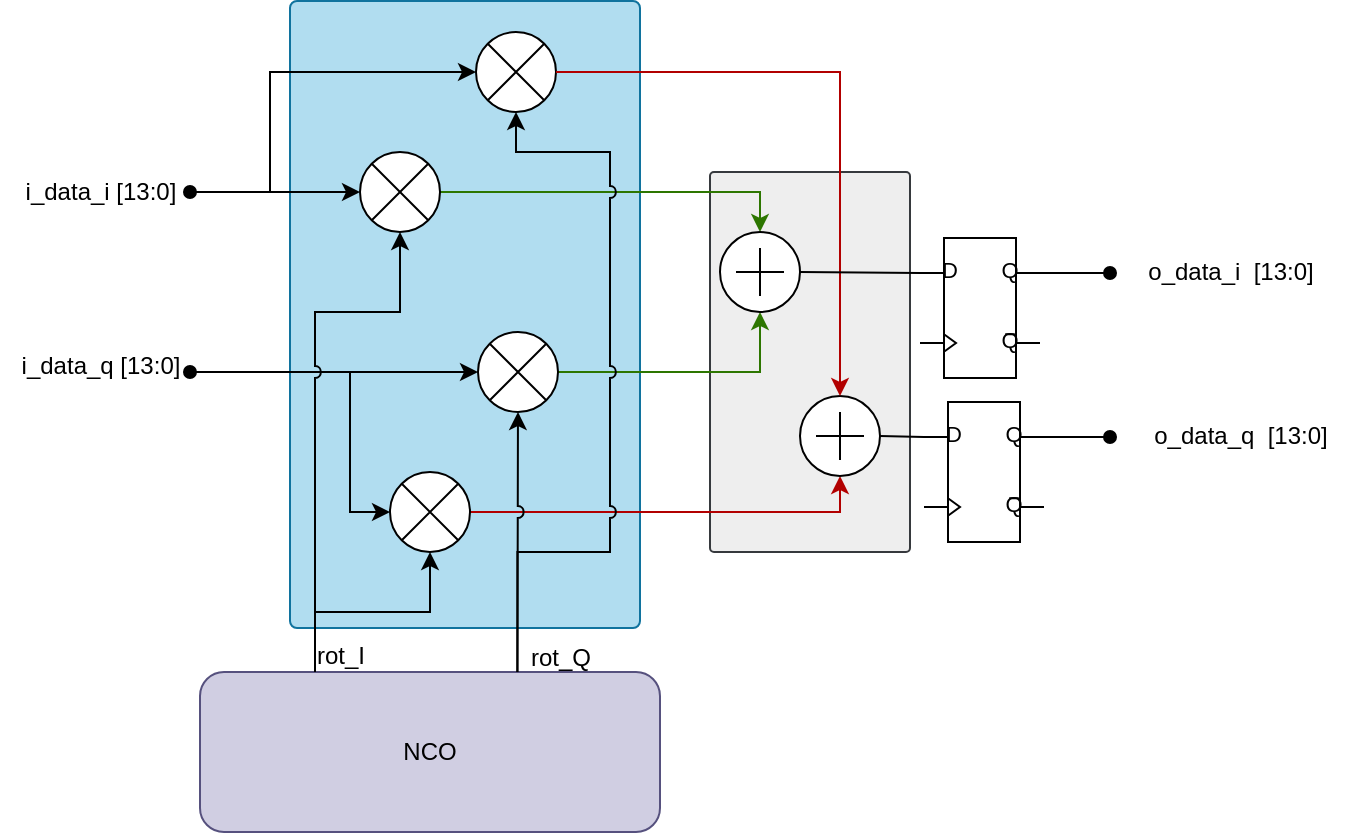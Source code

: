 <mxfile version="24.7.6">
  <diagram name="Σελίδα-1" id="aQn9YRWb4kShxsDwa1Jc">
    <mxGraphModel dx="1646" dy="442" grid="1" gridSize="10" guides="1" tooltips="1" connect="1" arrows="1" fold="1" page="1" pageScale="1" pageWidth="827" pageHeight="1169" math="0" shadow="0">
      <root>
        <mxCell id="0" />
        <mxCell id="1" parent="0" />
        <mxCell id="HRETZstESsku46lB848b-9" value="" style="rounded=1;whiteSpace=wrap;html=1;fillColor=#eeeeee;arcSize=2;strokeColor=#36393d;" vertex="1" parent="1">
          <mxGeometry x="340" y="90" width="100" height="190" as="geometry" />
        </mxCell>
        <mxCell id="HRETZstESsku46lB848b-8" value="" style="rounded=1;whiteSpace=wrap;html=1;fillColor=#b1ddf0;arcSize=2;strokeColor=#10739e;" vertex="1" parent="1">
          <mxGeometry x="130" y="4.5" width="175" height="313.5" as="geometry" />
        </mxCell>
        <mxCell id="lf0ZxVxq9KIGOFlz9IaK-2" value="NCO" style="rounded=1;whiteSpace=wrap;html=1;points=[[0,0,0,0,0],[0,0.25,0,0,0],[0,0.5,0,0,0],[0,0.75,0,0,0],[0,1,0,0,0],[0.25,0,0,0,0],[0.25,1,0,0,0],[0.5,0,0,0,0],[0.5,1,0,0,0],[0.69,0,0,0,0],[0.75,1,0,0,0],[1,0,0,0,0],[1,0.25,0,0,0],[1,0.5,0,0,0],[1,0.75,0,0,0],[1,1,0,0,0]];fillColor=#d0cee2;strokeColor=#56517e;" parent="1" vertex="1">
          <mxGeometry x="85" y="340" width="230" height="80" as="geometry" />
        </mxCell>
        <mxCell id="lf0ZxVxq9KIGOFlz9IaK-33" style="edgeStyle=orthogonalEdgeStyle;rounded=0;orthogonalLoop=1;jettySize=auto;html=1;exitX=1;exitY=0.5;exitDx=0;exitDy=0;exitPerimeter=0;entryX=0.5;entryY=0;entryDx=0;entryDy=0;entryPerimeter=0;fillColor=#60a917;strokeColor=#2D7600;" parent="1" source="lf0ZxVxq9KIGOFlz9IaK-18" target="lf0ZxVxq9KIGOFlz9IaK-40" edge="1">
          <mxGeometry relative="1" as="geometry">
            <mxPoint x="365" y="100" as="targetPoint" />
            <Array as="points">
              <mxPoint x="365" y="100" />
            </Array>
          </mxGeometry>
        </mxCell>
        <mxCell id="lf0ZxVxq9KIGOFlz9IaK-18" value="" style="verticalLabelPosition=bottom;shadow=0;dashed=0;align=center;html=1;verticalAlign=top;shape=mxgraph.electrical.abstract.multiplier;" parent="1" vertex="1">
          <mxGeometry x="165" y="80" width="40" height="40" as="geometry" />
        </mxCell>
        <mxCell id="lf0ZxVxq9KIGOFlz9IaK-35" style="edgeStyle=orthogonalEdgeStyle;rounded=0;orthogonalLoop=1;jettySize=auto;html=1;exitX=1;exitY=0.5;exitDx=0;exitDy=0;exitPerimeter=0;entryX=0.5;entryY=1;entryDx=0;entryDy=0;entryPerimeter=0;fillColor=#e51400;strokeColor=#B20000;" parent="1" source="lf0ZxVxq9KIGOFlz9IaK-19" target="lf0ZxVxq9KIGOFlz9IaK-41" edge="1">
          <mxGeometry relative="1" as="geometry">
            <mxPoint x="360" y="260.286" as="targetPoint" />
            <Array as="points">
              <mxPoint x="405" y="260" />
            </Array>
          </mxGeometry>
        </mxCell>
        <mxCell id="lf0ZxVxq9KIGOFlz9IaK-19" value="" style="verticalLabelPosition=bottom;shadow=0;dashed=0;align=center;html=1;verticalAlign=top;shape=mxgraph.electrical.abstract.multiplier;" parent="1" vertex="1">
          <mxGeometry x="180" y="240" width="40" height="40" as="geometry" />
        </mxCell>
        <mxCell id="lf0ZxVxq9KIGOFlz9IaK-20" value="" style="verticalLabelPosition=bottom;shadow=0;dashed=0;align=center;html=1;verticalAlign=top;shape=mxgraph.electrical.abstract.multiplier;" parent="1" vertex="1">
          <mxGeometry x="223" y="20" width="40" height="40" as="geometry" />
        </mxCell>
        <mxCell id="lf0ZxVxq9KIGOFlz9IaK-34" style="edgeStyle=orthogonalEdgeStyle;rounded=0;orthogonalLoop=1;jettySize=auto;html=1;entryX=0.5;entryY=1;entryDx=0;entryDy=0;entryPerimeter=0;exitX=1;exitY=0.5;exitDx=0;exitDy=0;exitPerimeter=0;fillColor=#60a917;strokeColor=#2D7600;" parent="1" source="lf0ZxVxq9KIGOFlz9IaK-21" target="lf0ZxVxq9KIGOFlz9IaK-40" edge="1">
          <mxGeometry relative="1" as="geometry">
            <mxPoint x="365" y="170.286" as="targetPoint" />
            <Array as="points">
              <mxPoint x="365" y="190" />
            </Array>
            <mxPoint x="310" y="180" as="sourcePoint" />
          </mxGeometry>
        </mxCell>
        <mxCell id="lf0ZxVxq9KIGOFlz9IaK-21" value="" style="verticalLabelPosition=bottom;shadow=0;dashed=0;align=center;html=1;verticalAlign=top;shape=mxgraph.electrical.abstract.multiplier;" parent="1" vertex="1">
          <mxGeometry x="224" y="170" width="40" height="40" as="geometry" />
        </mxCell>
        <mxCell id="lf0ZxVxq9KIGOFlz9IaK-23" style="edgeStyle=orthogonalEdgeStyle;rounded=0;orthogonalLoop=1;jettySize=auto;html=1;exitX=0.25;exitY=0;exitDx=0;exitDy=0;exitPerimeter=0;entryX=0.5;entryY=1;entryDx=0;entryDy=0;entryPerimeter=0;" parent="1" source="lf0ZxVxq9KIGOFlz9IaK-2" target="lf0ZxVxq9KIGOFlz9IaK-19" edge="1">
          <mxGeometry relative="1" as="geometry" />
        </mxCell>
        <mxCell id="lf0ZxVxq9KIGOFlz9IaK-27" value="" style="endArrow=classic;html=1;rounded=0;entryX=0;entryY=0.5;entryDx=0;entryDy=0;entryPerimeter=0;" parent="1" target="lf0ZxVxq9KIGOFlz9IaK-18" edge="1">
          <mxGeometry width="50" height="50" relative="1" as="geometry">
            <mxPoint x="95" y="100" as="sourcePoint" />
            <mxPoint x="365" y="160" as="targetPoint" />
          </mxGeometry>
        </mxCell>
        <mxCell id="lf0ZxVxq9KIGOFlz9IaK-28" value="" style="endArrow=classic;html=1;rounded=0;entryX=0;entryY=0.5;entryDx=0;entryDy=0;entryPerimeter=0;startArrow=oval;startFill=1;" parent="1" target="lf0ZxVxq9KIGOFlz9IaK-21" edge="1">
          <mxGeometry width="50" height="50" relative="1" as="geometry">
            <mxPoint x="80" y="190" as="sourcePoint" />
            <mxPoint x="228" y="180" as="targetPoint" />
          </mxGeometry>
        </mxCell>
        <mxCell id="lf0ZxVxq9KIGOFlz9IaK-29" value="" style="endArrow=classic;html=1;rounded=0;entryX=0;entryY=0.5;entryDx=0;entryDy=0;entryPerimeter=0;" parent="1" target="lf0ZxVxq9KIGOFlz9IaK-19" edge="1">
          <mxGeometry width="50" height="50" relative="1" as="geometry">
            <mxPoint x="110" y="190" as="sourcePoint" />
            <mxPoint x="360" y="190" as="targetPoint" />
            <Array as="points">
              <mxPoint x="160" y="190" />
              <mxPoint x="160" y="260" />
            </Array>
          </mxGeometry>
        </mxCell>
        <mxCell id="lf0ZxVxq9KIGOFlz9IaK-30" value="" style="endArrow=classic;html=1;rounded=0;entryX=0;entryY=0.5;entryDx=0;entryDy=0;entryPerimeter=0;startArrow=oval;startFill=1;" parent="1" target="lf0ZxVxq9KIGOFlz9IaK-20" edge="1">
          <mxGeometry width="50" height="50" relative="1" as="geometry">
            <mxPoint x="80" y="100" as="sourcePoint" />
            <mxPoint x="360" y="190" as="targetPoint" />
            <Array as="points">
              <mxPoint x="120" y="100" />
              <mxPoint x="120" y="40" />
            </Array>
          </mxGeometry>
        </mxCell>
        <mxCell id="lf0ZxVxq9KIGOFlz9IaK-36" value="i_data_i [13:0]" style="text;html=1;align=center;verticalAlign=middle;resizable=0;points=[];autosize=1;strokeColor=none;fillColor=none;" parent="1" vertex="1">
          <mxGeometry x="-15" y="85" width="100" height="30" as="geometry" />
        </mxCell>
        <mxCell id="lf0ZxVxq9KIGOFlz9IaK-37" value="i_data_q [13:0]" style="text;html=1;align=center;verticalAlign=middle;resizable=0;points=[];autosize=1;strokeColor=none;fillColor=none;" parent="1" vertex="1">
          <mxGeometry x="-15" y="172" width="100" height="30" as="geometry" />
        </mxCell>
        <mxCell id="lf0ZxVxq9KIGOFlz9IaK-38" value="rot_I" style="text;html=1;align=center;verticalAlign=middle;resizable=0;points=[];autosize=1;strokeColor=none;fillColor=none;" parent="1" vertex="1">
          <mxGeometry x="130" y="317" width="50" height="30" as="geometry" />
        </mxCell>
        <mxCell id="lf0ZxVxq9KIGOFlz9IaK-39" value="rot_Q" style="text;html=1;align=center;verticalAlign=middle;resizable=0;points=[];autosize=1;strokeColor=none;fillColor=none;" parent="1" vertex="1">
          <mxGeometry x="240" y="318" width="50" height="30" as="geometry" />
        </mxCell>
        <mxCell id="lf0ZxVxq9KIGOFlz9IaK-40" value="" style="verticalLabelPosition=bottom;shadow=0;dashed=0;align=center;html=1;verticalAlign=top;shape=mxgraph.electrical.abstract.summation_point;" parent="1" vertex="1">
          <mxGeometry x="345" y="120" width="40" height="40" as="geometry" />
        </mxCell>
        <mxCell id="lf0ZxVxq9KIGOFlz9IaK-43" style="rounded=0;orthogonalLoop=1;jettySize=auto;html=1;exitX=1;exitY=0.5;exitDx=0;exitDy=0;exitPerimeter=0;entryX=0;entryY=0.25;entryDx=0;entryDy=0;entryPerimeter=0;endArrow=none;endFill=0;" parent="1" source="lf0ZxVxq9KIGOFlz9IaK-41" edge="1" target="HRETZstESsku46lB848b-3">
          <mxGeometry relative="1" as="geometry">
            <mxPoint x="480" y="220.286" as="targetPoint" />
          </mxGeometry>
        </mxCell>
        <mxCell id="lf0ZxVxq9KIGOFlz9IaK-41" value="" style="verticalLabelPosition=bottom;shadow=0;dashed=0;align=center;html=1;verticalAlign=top;shape=mxgraph.electrical.abstract.summation_point;" parent="1" vertex="1">
          <mxGeometry x="385" y="202" width="40" height="40" as="geometry" />
        </mxCell>
        <mxCell id="lf0ZxVxq9KIGOFlz9IaK-24" style="edgeStyle=orthogonalEdgeStyle;rounded=0;orthogonalLoop=1;jettySize=auto;html=1;exitX=0.25;exitY=0;exitDx=0;exitDy=0;exitPerimeter=0;jumpStyle=arc;" parent="1" source="lf0ZxVxq9KIGOFlz9IaK-2" edge="1">
          <mxGeometry relative="1" as="geometry">
            <Array as="points">
              <mxPoint x="142" y="160" />
              <mxPoint x="185" y="160" />
            </Array>
            <mxPoint x="185" y="120" as="targetPoint" />
          </mxGeometry>
        </mxCell>
        <mxCell id="lf0ZxVxq9KIGOFlz9IaK-25" style="edgeStyle=orthogonalEdgeStyle;rounded=0;orthogonalLoop=1;jettySize=auto;html=1;exitX=0.69;exitY=0;exitDx=0;exitDy=0;exitPerimeter=0;entryX=0.5;entryY=1;entryDx=0;entryDy=0;entryPerimeter=0;jumpStyle=arc;" parent="1" source="lf0ZxVxq9KIGOFlz9IaK-2" target="lf0ZxVxq9KIGOFlz9IaK-21" edge="1">
          <mxGeometry relative="1" as="geometry" />
        </mxCell>
        <mxCell id="lf0ZxVxq9KIGOFlz9IaK-31" style="edgeStyle=orthogonalEdgeStyle;rounded=0;orthogonalLoop=1;jettySize=auto;html=1;exitX=0.69;exitY=0;exitDx=0;exitDy=0;exitPerimeter=0;entryX=0.5;entryY=1;entryDx=0;entryDy=0;entryPerimeter=0;jumpStyle=arc;" parent="1" source="lf0ZxVxq9KIGOFlz9IaK-2" target="lf0ZxVxq9KIGOFlz9IaK-20" edge="1">
          <mxGeometry relative="1" as="geometry">
            <Array as="points">
              <mxPoint x="244" y="280" />
              <mxPoint x="290" y="280" />
              <mxPoint x="290" y="80" />
              <mxPoint x="243" y="80" />
            </Array>
          </mxGeometry>
        </mxCell>
        <mxCell id="lf0ZxVxq9KIGOFlz9IaK-32" value="" style="endArrow=classic;html=1;rounded=0;exitX=1;exitY=0.5;exitDx=0;exitDy=0;exitPerimeter=0;entryX=0.5;entryY=0;entryDx=0;entryDy=0;entryPerimeter=0;jumpStyle=arc;fillColor=#e51400;strokeColor=#B20000;" parent="1" source="lf0ZxVxq9KIGOFlz9IaK-20" target="lf0ZxVxq9KIGOFlz9IaK-41" edge="1">
          <mxGeometry width="50" height="50" relative="1" as="geometry">
            <mxPoint x="310" y="240" as="sourcePoint" />
            <mxPoint x="360" y="60" as="targetPoint" />
            <Array as="points">
              <mxPoint x="405" y="40" />
            </Array>
          </mxGeometry>
        </mxCell>
        <mxCell id="lf0ZxVxq9KIGOFlz9IaK-45" value="o_data_i&amp;nbsp; [13:0]" style="text;html=1;align=center;verticalAlign=middle;resizable=0;points=[];autosize=1;strokeColor=none;fillColor=none;" parent="1" vertex="1">
          <mxGeometry x="545" y="125" width="110" height="30" as="geometry" />
        </mxCell>
        <mxCell id="lf0ZxVxq9KIGOFlz9IaK-46" value="o_data_q&amp;nbsp; [13:0]" style="text;html=1;align=center;verticalAlign=middle;resizable=0;points=[];autosize=1;strokeColor=none;fillColor=none;" parent="1" vertex="1">
          <mxGeometry x="550" y="207" width="110" height="30" as="geometry" />
        </mxCell>
        <mxCell id="HRETZstESsku46lB848b-5" style="edgeStyle=orthogonalEdgeStyle;rounded=0;orthogonalLoop=1;jettySize=auto;html=1;exitX=1;exitY=0.25;exitDx=0;exitDy=0;exitPerimeter=0;endArrow=oval;endFill=1;" edge="1" parent="1" source="HRETZstESsku46lB848b-1">
          <mxGeometry relative="1" as="geometry">
            <mxPoint x="540" y="140.286" as="targetPoint" />
          </mxGeometry>
        </mxCell>
        <mxCell id="HRETZstESsku46lB848b-1" value="" style="verticalLabelPosition=bottom;shadow=0;dashed=0;align=center;html=1;verticalAlign=top;shape=mxgraph.electrical.logic_gates.d_type_flip-flop;" vertex="1" parent="1">
          <mxGeometry x="445" y="123" width="60" height="70" as="geometry" />
        </mxCell>
        <mxCell id="HRETZstESsku46lB848b-6" style="edgeStyle=orthogonalEdgeStyle;rounded=0;orthogonalLoop=1;jettySize=auto;html=1;exitX=1;exitY=0.25;exitDx=0;exitDy=0;exitPerimeter=0;endArrow=oval;endFill=1;" edge="1" parent="1" source="HRETZstESsku46lB848b-3">
          <mxGeometry relative="1" as="geometry">
            <mxPoint x="540" y="222.571" as="targetPoint" />
          </mxGeometry>
        </mxCell>
        <mxCell id="HRETZstESsku46lB848b-3" value="" style="verticalLabelPosition=bottom;shadow=0;dashed=0;align=center;html=1;verticalAlign=top;shape=mxgraph.electrical.logic_gates.d_type_flip-flop;" vertex="1" parent="1">
          <mxGeometry x="447" y="205" width="60" height="70" as="geometry" />
        </mxCell>
        <mxCell id="HRETZstESsku46lB848b-4" style="rounded=0;orthogonalLoop=1;jettySize=auto;html=1;exitX=1;exitY=0.5;exitDx=0;exitDy=0;exitPerimeter=0;entryX=0;entryY=0.25;entryDx=0;entryDy=0;entryPerimeter=0;endArrow=none;endFill=0;" edge="1" parent="1" source="lf0ZxVxq9KIGOFlz9IaK-40" target="HRETZstESsku46lB848b-1">
          <mxGeometry relative="1" as="geometry" />
        </mxCell>
      </root>
    </mxGraphModel>
  </diagram>
</mxfile>
